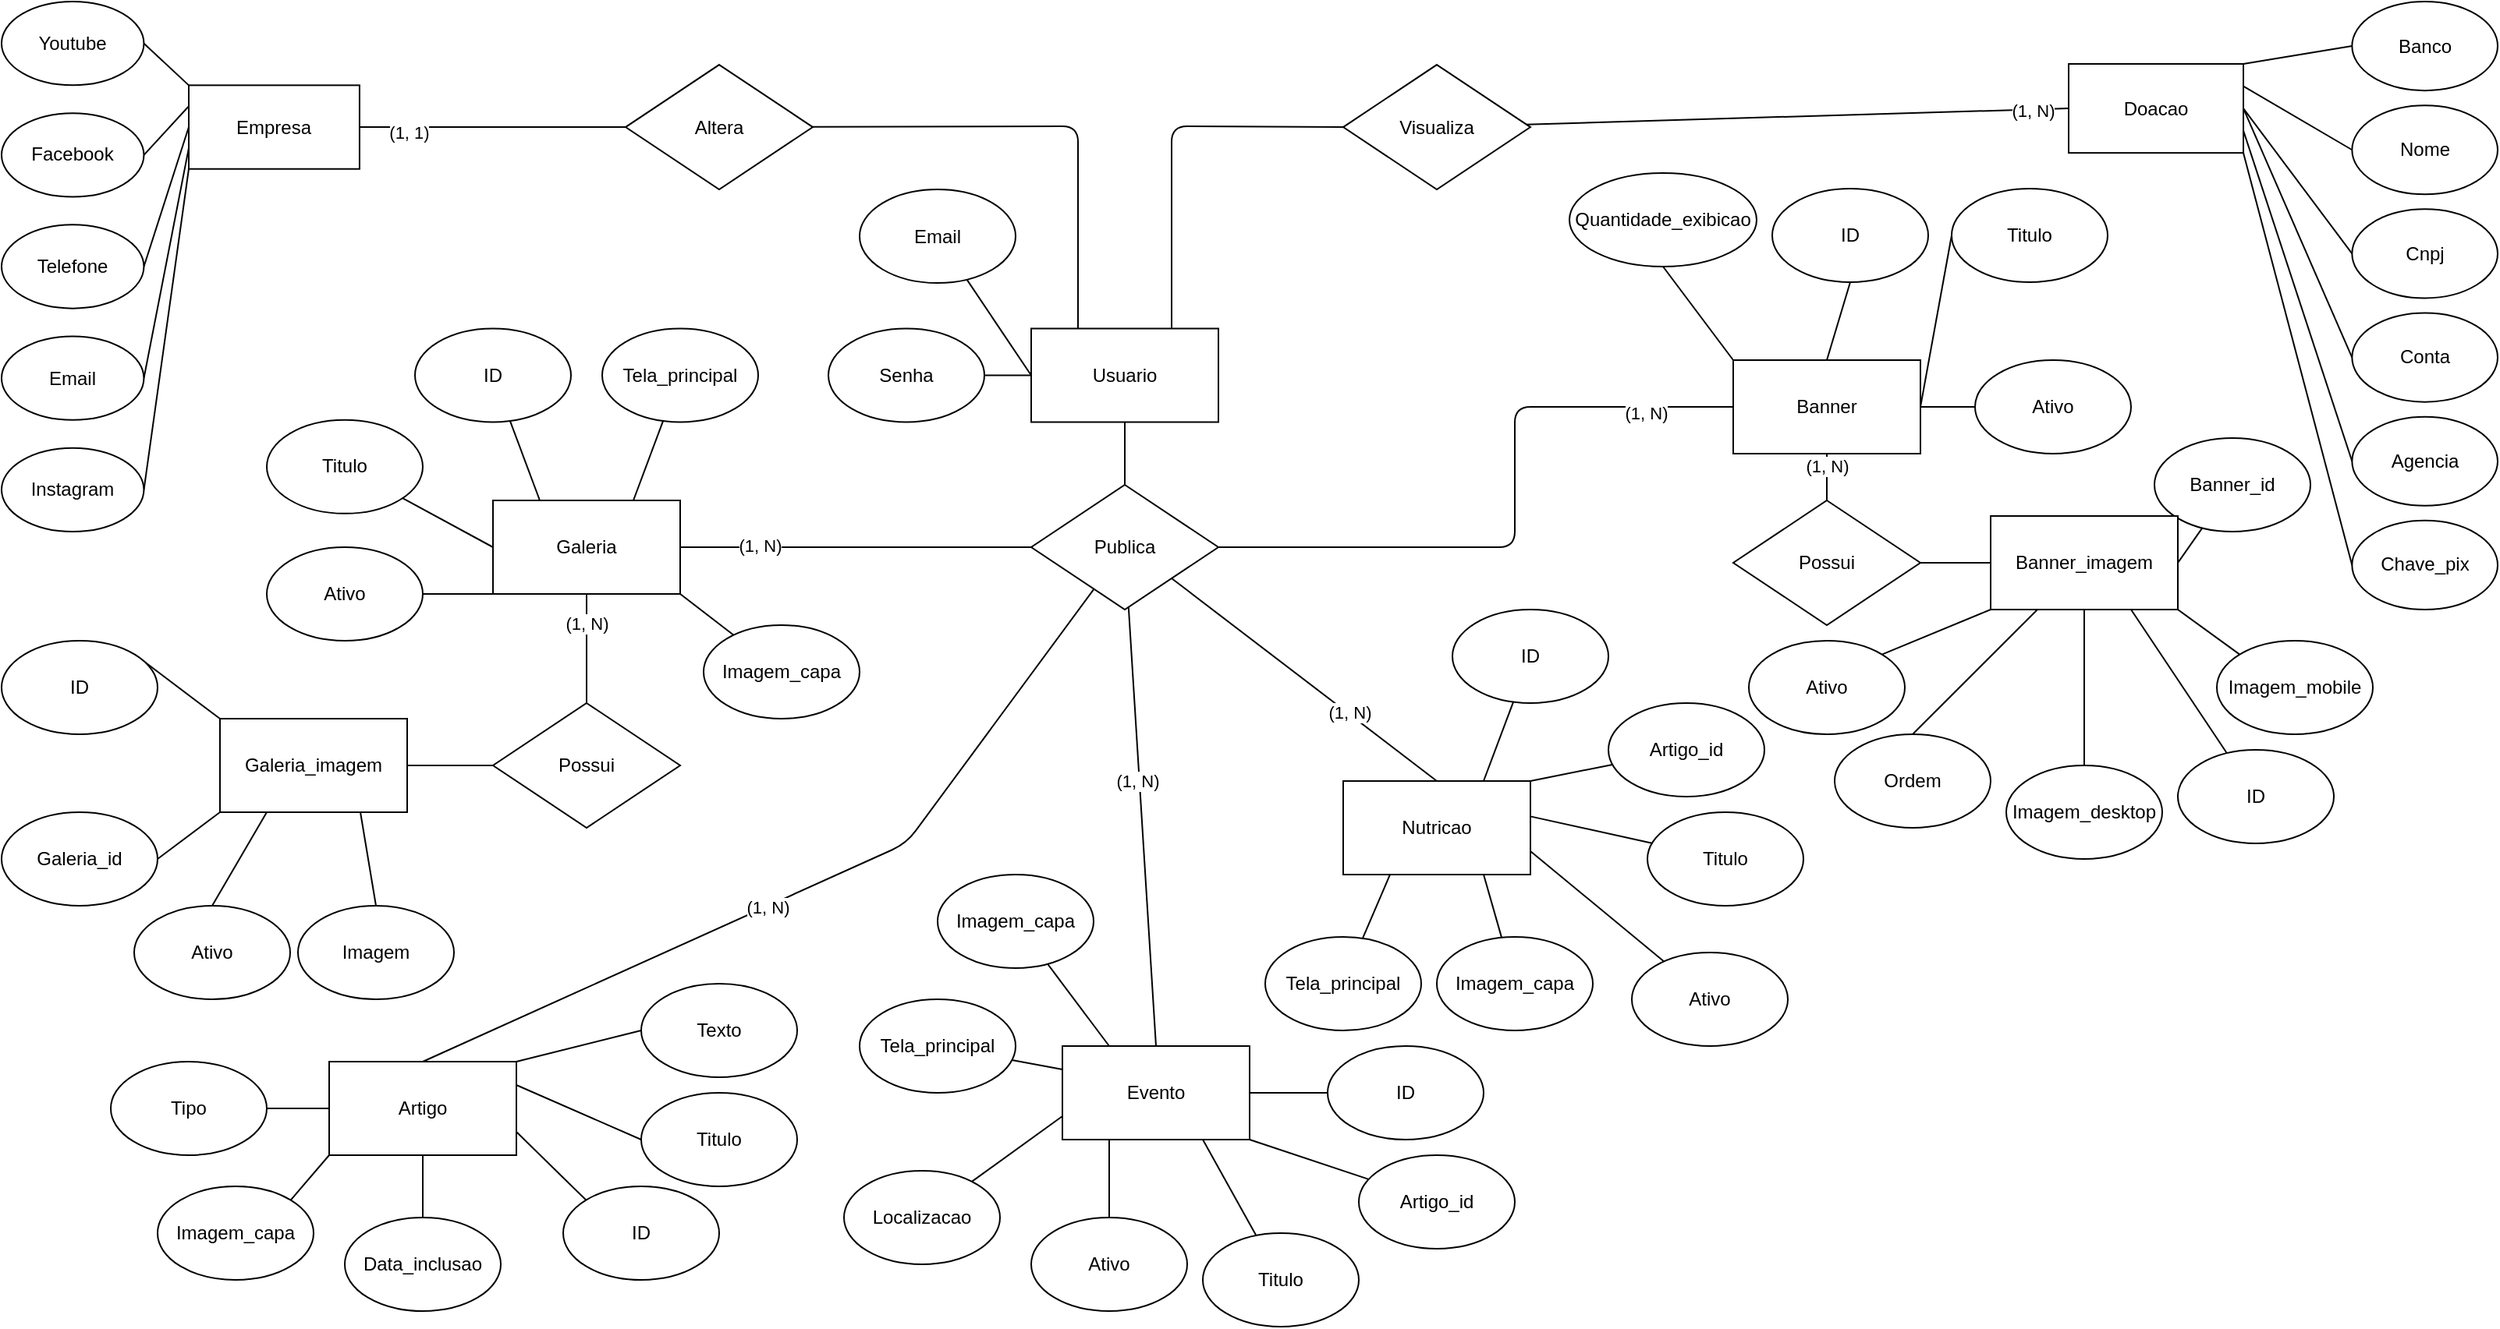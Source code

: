 <mxfile>
    <diagram id="rAY7-EWpKGQxJL65nBbK" name="Page-1">
        <mxGraphModel dx="1733" dy="984" grid="0" gridSize="10" guides="1" tooltips="1" connect="1" arrows="1" fold="1" page="1" pageScale="1" pageWidth="1600" pageHeight="900" math="0" shadow="0">
            <root>
                <mxCell id="0"/>
                <mxCell id="1" parent="0"/>
                <mxCell id="44" value="" style="group" vertex="1" connectable="0" parent="1">
                    <mxGeometry width="270" height="340" as="geometry"/>
                </mxCell>
                <mxCell id="20" value="Empresa" style="rounded=0;whiteSpace=wrap;html=1;" vertex="1" parent="44">
                    <mxGeometry x="119.996" y="53.688" width="109.474" height="53.684" as="geometry"/>
                </mxCell>
                <mxCell id="39" style="edgeStyle=none;html=1;exitX=1;exitY=0.5;exitDx=0;exitDy=0;entryX=0;entryY=0.25;entryDx=0;entryDy=0;endArrow=none;endFill=0;" edge="1" parent="44" source="30" target="20">
                    <mxGeometry relative="1" as="geometry"/>
                </mxCell>
                <mxCell id="30" value="Facebook" style="ellipse;whiteSpace=wrap;html=1;" vertex="1" parent="44">
                    <mxGeometry y="71.579" width="91.228" height="53.684" as="geometry"/>
                </mxCell>
                <mxCell id="38" style="edgeStyle=none;html=1;exitX=1;exitY=0.5;exitDx=0;exitDy=0;entryX=0;entryY=0;entryDx=0;entryDy=0;endArrow=none;endFill=0;" edge="1" parent="44" source="31" target="20">
                    <mxGeometry relative="1" as="geometry"/>
                </mxCell>
                <mxCell id="31" value="Youtube" style="ellipse;whiteSpace=wrap;html=1;" vertex="1" parent="44">
                    <mxGeometry width="91.228" height="53.684" as="geometry"/>
                </mxCell>
                <mxCell id="40" style="edgeStyle=none;html=1;exitX=1;exitY=0.5;exitDx=0;exitDy=0;entryX=0;entryY=0.5;entryDx=0;entryDy=0;endArrow=none;endFill=0;" edge="1" parent="44" source="32" target="20">
                    <mxGeometry relative="1" as="geometry"/>
                </mxCell>
                <mxCell id="32" value="Telefone" style="ellipse;whiteSpace=wrap;html=1;" vertex="1" parent="44">
                    <mxGeometry y="143.158" width="91.228" height="53.684" as="geometry"/>
                </mxCell>
                <mxCell id="41" style="edgeStyle=none;html=1;exitX=1;exitY=0.5;exitDx=0;exitDy=0;entryX=0;entryY=0.75;entryDx=0;entryDy=0;endArrow=none;endFill=0;" edge="1" parent="44" source="33" target="20">
                    <mxGeometry relative="1" as="geometry"/>
                </mxCell>
                <mxCell id="33" value="Email" style="ellipse;whiteSpace=wrap;html=1;" vertex="1" parent="44">
                    <mxGeometry y="214.737" width="91.228" height="53.684" as="geometry"/>
                </mxCell>
                <mxCell id="42" style="edgeStyle=none;html=1;exitX=1;exitY=0.5;exitDx=0;exitDy=0;entryX=0;entryY=1;entryDx=0;entryDy=0;endArrow=none;endFill=0;" edge="1" parent="44" source="29" target="20">
                    <mxGeometry relative="1" as="geometry"/>
                </mxCell>
                <mxCell id="29" value="Instagram" style="ellipse;whiteSpace=wrap;html=1;" vertex="1" parent="44">
                    <mxGeometry y="286.316" width="91.228" height="53.684" as="geometry"/>
                </mxCell>
                <mxCell id="64" value="Titulo" style="ellipse;whiteSpace=wrap;html=1;" vertex="1" parent="44">
                    <mxGeometry x="170" y="268.42" width="100" height="60" as="geometry"/>
                </mxCell>
                <mxCell id="59" value="" style="group" vertex="1" connectable="0" parent="1">
                    <mxGeometry x="1320" width="280" height="390" as="geometry"/>
                </mxCell>
                <mxCell id="19" value="Doacao" style="rounded=0;whiteSpace=wrap;html=1;" vertex="1" parent="59">
                    <mxGeometry x="5.003" y="40.0" width="112" height="57.073" as="geometry"/>
                </mxCell>
                <mxCell id="58" style="edgeStyle=none;html=1;exitX=0;exitY=0.5;exitDx=0;exitDy=0;entryX=1;entryY=1;entryDx=0;entryDy=0;endArrow=none;endFill=0;" edge="1" parent="59" source="46" target="19">
                    <mxGeometry relative="1" as="geometry"/>
                </mxCell>
                <mxCell id="46" value="Chave_pix" style="ellipse;whiteSpace=wrap;html=1;" vertex="1" parent="59">
                    <mxGeometry x="186.667" y="332.927" width="93.333" height="57.073" as="geometry"/>
                </mxCell>
                <mxCell id="57" style="edgeStyle=none;html=1;exitX=0;exitY=0.5;exitDx=0;exitDy=0;entryX=1;entryY=0.75;entryDx=0;entryDy=0;endArrow=none;endFill=0;" edge="1" parent="59" source="47" target="19">
                    <mxGeometry relative="1" as="geometry"/>
                </mxCell>
                <mxCell id="47" value="Agencia" style="ellipse;whiteSpace=wrap;html=1;" vertex="1" parent="59">
                    <mxGeometry x="186.667" y="266.341" width="93.333" height="57.073" as="geometry"/>
                </mxCell>
                <mxCell id="55" style="edgeStyle=none;html=1;exitX=0;exitY=0.5;exitDx=0;exitDy=0;entryX=1;entryY=0.5;entryDx=0;entryDy=0;endArrow=none;endFill=0;" edge="1" parent="59" source="48" target="19">
                    <mxGeometry relative="1" as="geometry"/>
                </mxCell>
                <mxCell id="48" value="Cnpj" style="ellipse;whiteSpace=wrap;html=1;" vertex="1" parent="59">
                    <mxGeometry x="186.667" y="133.171" width="93.333" height="57.073" as="geometry"/>
                </mxCell>
                <mxCell id="54" style="edgeStyle=none;html=1;exitX=0;exitY=0.5;exitDx=0;exitDy=0;entryX=1;entryY=0.25;entryDx=0;entryDy=0;endArrow=none;endFill=0;" edge="1" parent="59" source="50" target="19">
                    <mxGeometry relative="1" as="geometry"/>
                </mxCell>
                <mxCell id="50" value="Nome" style="ellipse;whiteSpace=wrap;html=1;" vertex="1" parent="59">
                    <mxGeometry x="186.667" y="66.585" width="93.333" height="57.073" as="geometry"/>
                </mxCell>
                <mxCell id="56" style="edgeStyle=none;html=1;exitX=0;exitY=0.5;exitDx=0;exitDy=0;endArrow=none;endFill=0;entryX=1;entryY=0.5;entryDx=0;entryDy=0;" edge="1" parent="59" source="51" target="19">
                    <mxGeometry relative="1" as="geometry">
                        <mxPoint x="112" y="218.78" as="targetPoint"/>
                    </mxGeometry>
                </mxCell>
                <mxCell id="51" value="Conta" style="ellipse;whiteSpace=wrap;html=1;" vertex="1" parent="59">
                    <mxGeometry x="186.667" y="199.756" width="93.333" height="57.073" as="geometry"/>
                </mxCell>
                <mxCell id="53" style="edgeStyle=none;html=1;exitX=0;exitY=0.5;exitDx=0;exitDy=0;entryX=1;entryY=0;entryDx=0;entryDy=0;endArrow=none;endFill=0;" edge="1" parent="59" source="52" target="19">
                    <mxGeometry relative="1" as="geometry"/>
                </mxCell>
                <mxCell id="52" value="Banco" style="ellipse;whiteSpace=wrap;html=1;" vertex="1" parent="59">
                    <mxGeometry x="186.667" width="93.333" height="57.073" as="geometry"/>
                </mxCell>
                <mxCell id="49" value="Banner_id" style="ellipse;whiteSpace=wrap;html=1;" vertex="1" parent="59">
                    <mxGeometry x="60.0" y="280" width="100" height="60" as="geometry"/>
                </mxCell>
                <mxCell id="175" style="edgeStyle=none;html=1;exitX=0.75;exitY=0;exitDx=0;exitDy=0;entryX=0;entryY=0.5;entryDx=0;entryDy=0;endArrow=none;endFill=0;" edge="1" parent="1" source="24" target="153">
                    <mxGeometry relative="1" as="geometry">
                        <Array as="points">
                            <mxPoint x="750" y="80"/>
                        </Array>
                    </mxGeometry>
                </mxCell>
                <mxCell id="24" value="Usuario" style="rounded=0;whiteSpace=wrap;html=1;" vertex="1" parent="1">
                    <mxGeometry x="660" y="209.75" width="120" height="60" as="geometry"/>
                </mxCell>
                <mxCell id="149" style="edgeStyle=none;html=1;entryX=0;entryY=0.5;entryDx=0;entryDy=0;endArrow=none;endFill=0;" edge="1" parent="1" source="25" target="24">
                    <mxGeometry relative="1" as="geometry"/>
                </mxCell>
                <mxCell id="25" value="Email" style="ellipse;whiteSpace=wrap;html=1;" vertex="1" parent="1">
                    <mxGeometry x="550" y="120.53" width="100" height="60" as="geometry"/>
                </mxCell>
                <mxCell id="150" style="edgeStyle=none;html=1;entryX=0;entryY=0.5;entryDx=0;entryDy=0;endArrow=none;endFill=0;" edge="1" parent="1" source="26" target="24">
                    <mxGeometry relative="1" as="geometry"/>
                </mxCell>
                <mxCell id="26" value="Senha" style="ellipse;whiteSpace=wrap;html=1;" vertex="1" parent="1">
                    <mxGeometry x="530" y="209.75" width="100" height="60" as="geometry"/>
                </mxCell>
                <mxCell id="146" style="edgeStyle=none;html=1;entryX=0.25;entryY=0;entryDx=0;entryDy=0;endArrow=none;endFill=0;" edge="1" parent="1" source="145" target="24">
                    <mxGeometry relative="1" as="geometry">
                        <Array as="points">
                            <mxPoint x="690" y="80"/>
                        </Array>
                    </mxGeometry>
                </mxCell>
                <mxCell id="147" style="edgeStyle=none;html=1;entryX=1;entryY=0.5;entryDx=0;entryDy=0;endArrow=none;endFill=0;" edge="1" parent="1" source="145" target="20">
                    <mxGeometry relative="1" as="geometry"/>
                </mxCell>
                <mxCell id="151" value="(1, 1)" style="edgeLabel;html=1;align=center;verticalAlign=middle;resizable=0;points=[];" vertex="1" connectable="0" parent="147">
                    <mxGeometry x="0.63" y="3" relative="1" as="geometry">
                        <mxPoint as="offset"/>
                    </mxGeometry>
                </mxCell>
                <mxCell id="145" value="Altera" style="rhombus;whiteSpace=wrap;html=1;" vertex="1" parent="1">
                    <mxGeometry x="400" y="40.53" width="120" height="80" as="geometry"/>
                </mxCell>
                <mxCell id="163" value="" style="edgeStyle=none;html=1;entryX=0.5;entryY=0;entryDx=0;entryDy=0;endArrow=none;endFill=0;exitX=0.5;exitY=1;exitDx=0;exitDy=0;" edge="1" parent="1" source="24" target="162">
                    <mxGeometry relative="1" as="geometry">
                        <mxPoint x="750.0" y="320" as="sourcePoint"/>
                        <mxPoint x="910" y="420" as="targetPoint"/>
                        <Array as="points"/>
                    </mxGeometry>
                </mxCell>
                <mxCell id="169" style="edgeStyle=none;html=1;exitX=1;exitY=0.5;exitDx=0;exitDy=0;entryX=0;entryY=0.5;entryDx=0;entryDy=0;endArrow=none;endFill=0;" edge="1" parent="1" source="162" target="22">
                    <mxGeometry relative="1" as="geometry">
                        <Array as="points">
                            <mxPoint x="970" y="350"/>
                            <mxPoint x="970" y="260"/>
                        </Array>
                    </mxGeometry>
                </mxCell>
                <mxCell id="171" value="(1, N)" style="edgeLabel;html=1;align=center;verticalAlign=middle;resizable=0;points=[];" vertex="1" connectable="0" parent="169">
                    <mxGeometry x="0.734" y="-4" relative="1" as="geometry">
                        <mxPoint as="offset"/>
                    </mxGeometry>
                </mxCell>
                <mxCell id="183" style="edgeStyle=none;html=1;entryX=0.5;entryY=0;entryDx=0;entryDy=0;endArrow=none;endFill=0;" edge="1" parent="1" source="162" target="18">
                    <mxGeometry relative="1" as="geometry">
                        <Array as="points">
                            <mxPoint x="580" y="540"/>
                        </Array>
                    </mxGeometry>
                </mxCell>
                <mxCell id="204" value="(1, N)" style="edgeLabel;html=1;align=center;verticalAlign=middle;resizable=0;points=[];" vertex="1" connectable="0" parent="183">
                    <mxGeometry x="0.107" relative="1" as="geometry">
                        <mxPoint as="offset"/>
                    </mxGeometry>
                </mxCell>
                <mxCell id="187" style="edgeStyle=none;html=1;exitX=1;exitY=1;exitDx=0;exitDy=0;entryX=0.5;entryY=0;entryDx=0;entryDy=0;endArrow=none;endFill=0;" edge="1" parent="1" source="162" target="17">
                    <mxGeometry relative="1" as="geometry"/>
                </mxCell>
                <mxCell id="206" value="(1, N)" style="edgeLabel;html=1;align=center;verticalAlign=middle;resizable=0;points=[];" vertex="1" connectable="0" parent="187">
                    <mxGeometry x="0.33" y="1" relative="1" as="geometry">
                        <mxPoint as="offset"/>
                    </mxGeometry>
                </mxCell>
                <mxCell id="195" style="edgeStyle=none;html=1;entryX=0.5;entryY=0;entryDx=0;entryDy=0;endArrow=none;endFill=0;" edge="1" parent="1" source="162" target="16">
                    <mxGeometry relative="1" as="geometry"/>
                </mxCell>
                <mxCell id="205" value="(1, N)" style="edgeLabel;html=1;align=center;verticalAlign=middle;resizable=0;points=[];" vertex="1" connectable="0" parent="195">
                    <mxGeometry x="-0.213" y="-2" relative="1" as="geometry">
                        <mxPoint as="offset"/>
                    </mxGeometry>
                </mxCell>
                <mxCell id="162" value="Publica" style="rhombus;whiteSpace=wrap;html=1;" vertex="1" parent="1">
                    <mxGeometry x="660" y="310" width="120" height="80" as="geometry"/>
                </mxCell>
                <mxCell id="166" style="edgeStyle=none;html=1;entryX=0;entryY=0.5;entryDx=0;entryDy=0;endArrow=none;endFill=0;exitX=1;exitY=0.5;exitDx=0;exitDy=0;" edge="1" parent="1" source="15" target="162">
                    <mxGeometry relative="1" as="geometry">
                        <mxPoint x="440" y="330" as="sourcePoint"/>
                        <Array as="points"/>
                    </mxGeometry>
                </mxCell>
                <mxCell id="170" value="(1, N)" style="edgeLabel;html=1;align=center;verticalAlign=middle;resizable=0;points=[];" vertex="1" connectable="0" parent="166">
                    <mxGeometry x="-0.549" y="1" relative="1" as="geometry">
                        <mxPoint as="offset"/>
                    </mxGeometry>
                </mxCell>
                <mxCell id="117" style="edgeStyle=none;html=1;exitX=1;exitY=0.5;exitDx=0;exitDy=0;entryX=0;entryY=0.5;entryDx=0;entryDy=0;endArrow=none;endFill=0;" edge="1" parent="1" source="23" target="115">
                    <mxGeometry relative="1" as="geometry"/>
                </mxCell>
                <mxCell id="23" value="Galeria_imagem" style="rounded=0;whiteSpace=wrap;html=1;" vertex="1" parent="1">
                    <mxGeometry x="140" y="460" width="120" height="60" as="geometry"/>
                </mxCell>
                <mxCell id="108" style="edgeStyle=none;html=1;exitX=0.5;exitY=0;exitDx=0;exitDy=0;entryX=0.75;entryY=1;entryDx=0;entryDy=0;endArrow=none;endFill=0;" edge="1" parent="1" source="67" target="23">
                    <mxGeometry relative="1" as="geometry"/>
                </mxCell>
                <mxCell id="67" value="Imagem" style="ellipse;whiteSpace=wrap;html=1;" vertex="1" parent="1">
                    <mxGeometry x="190" y="580" width="100" height="60" as="geometry"/>
                </mxCell>
                <mxCell id="107" style="edgeStyle=none;html=1;exitX=0.5;exitY=0;exitDx=0;exitDy=0;entryX=0.25;entryY=1;entryDx=0;entryDy=0;endArrow=none;endFill=0;" edge="1" parent="1" source="68" target="23">
                    <mxGeometry relative="1" as="geometry"/>
                </mxCell>
                <mxCell id="68" value="Ativo" style="ellipse;whiteSpace=wrap;html=1;" vertex="1" parent="1">
                    <mxGeometry x="85" y="580" width="100" height="60" as="geometry"/>
                </mxCell>
                <mxCell id="106" style="edgeStyle=none;html=1;exitX=1;exitY=0.5;exitDx=0;exitDy=0;entryX=0;entryY=1;entryDx=0;entryDy=0;endArrow=none;endFill=0;" edge="1" parent="1" source="69" target="23">
                    <mxGeometry relative="1" as="geometry"/>
                </mxCell>
                <mxCell id="69" value="Galeria_id" style="ellipse;whiteSpace=wrap;html=1;" vertex="1" parent="1">
                    <mxGeometry y="520" width="100" height="60" as="geometry"/>
                </mxCell>
                <mxCell id="105" style="edgeStyle=none;html=1;exitX=1;exitY=0;exitDx=0;exitDy=0;entryX=0;entryY=0;entryDx=0;entryDy=0;endArrow=none;endFill=0;" edge="1" parent="1" source="70" target="23">
                    <mxGeometry relative="1" as="geometry"/>
                </mxCell>
                <mxCell id="70" value="ID" style="ellipse;whiteSpace=wrap;html=1;" vertex="1" parent="1">
                    <mxGeometry y="410" width="100" height="60" as="geometry"/>
                </mxCell>
                <mxCell id="15" value="Galeria" style="rounded=0;whiteSpace=wrap;html=1;" vertex="1" parent="1">
                    <mxGeometry x="315" y="320" width="120" height="60" as="geometry"/>
                </mxCell>
                <mxCell id="181" style="edgeStyle=none;html=1;entryX=0.25;entryY=0;entryDx=0;entryDy=0;endArrow=none;endFill=0;" edge="1" parent="1" source="60" target="15">
                    <mxGeometry relative="1" as="geometry"/>
                </mxCell>
                <mxCell id="60" value="ID" style="ellipse;whiteSpace=wrap;html=1;" vertex="1" parent="1">
                    <mxGeometry x="265" y="209.75" width="100" height="60" as="geometry"/>
                </mxCell>
                <mxCell id="182" style="edgeStyle=none;html=1;entryX=0.75;entryY=0;entryDx=0;entryDy=0;endArrow=none;endFill=0;" edge="1" parent="1" source="61" target="15">
                    <mxGeometry relative="1" as="geometry"/>
                </mxCell>
                <mxCell id="61" value="Tela_principal" style="ellipse;whiteSpace=wrap;html=1;" vertex="1" parent="1">
                    <mxGeometry x="385" y="209.75" width="100" height="60" as="geometry"/>
                </mxCell>
                <mxCell id="179" style="edgeStyle=none;html=1;entryX=0;entryY=1;entryDx=0;entryDy=0;endArrow=none;endFill=0;" edge="1" parent="1" source="63" target="15">
                    <mxGeometry relative="1" as="geometry"/>
                </mxCell>
                <mxCell id="63" value="Ativo" style="ellipse;whiteSpace=wrap;html=1;" vertex="1" parent="1">
                    <mxGeometry x="170" y="350" width="100" height="60" as="geometry"/>
                </mxCell>
                <mxCell id="178" style="edgeStyle=none;html=1;entryX=1;entryY=1;entryDx=0;entryDy=0;endArrow=none;endFill=0;" edge="1" parent="1" source="62" target="15">
                    <mxGeometry relative="1" as="geometry"/>
                </mxCell>
                <mxCell id="62" value="Imagem_capa" style="ellipse;whiteSpace=wrap;html=1;" vertex="1" parent="1">
                    <mxGeometry x="450" y="400" width="100" height="60" as="geometry"/>
                </mxCell>
                <mxCell id="115" value="Possui" style="rhombus;whiteSpace=wrap;html=1;" vertex="1" parent="1">
                    <mxGeometry x="315" y="450" width="120" height="80" as="geometry"/>
                </mxCell>
                <mxCell id="118" style="edgeStyle=none;html=1;exitX=0.5;exitY=0;exitDx=0;exitDy=0;entryX=0.5;entryY=1;entryDx=0;entryDy=0;endArrow=none;endFill=0;" edge="1" parent="1" source="115" target="15">
                    <mxGeometry relative="1" as="geometry"/>
                </mxCell>
                <mxCell id="119" value="(1, N)" style="edgeLabel;html=1;align=center;verticalAlign=middle;resizable=0;points=[];" vertex="1" connectable="0" parent="118">
                    <mxGeometry x="0.543" relative="1" as="geometry">
                        <mxPoint y="3" as="offset"/>
                    </mxGeometry>
                </mxCell>
                <mxCell id="176" style="edgeStyle=none;html=1;entryX=0;entryY=0.5;entryDx=0;entryDy=0;endArrow=none;endFill=0;" edge="1" parent="1" source="153" target="19">
                    <mxGeometry relative="1" as="geometry"/>
                </mxCell>
                <mxCell id="177" value="(1, N)" style="edgeLabel;html=1;align=center;verticalAlign=middle;resizable=0;points=[];" vertex="1" connectable="0" parent="176">
                    <mxGeometry x="0.863" y="-1" relative="1" as="geometry">
                        <mxPoint as="offset"/>
                    </mxGeometry>
                </mxCell>
                <mxCell id="153" value="Visualiza" style="rhombus;whiteSpace=wrap;html=1;" vertex="1" parent="1">
                    <mxGeometry x="860" y="40.53" width="120" height="80" as="geometry"/>
                </mxCell>
                <mxCell id="137" style="edgeStyle=none;html=1;entryX=1;entryY=0.5;entryDx=0;entryDy=0;endArrow=none;endFill=0;" edge="1" parent="1" source="49" target="21">
                    <mxGeometry relative="1" as="geometry"/>
                </mxCell>
                <mxCell id="80" value="Imagem_mobile" style="ellipse;whiteSpace=wrap;html=1;" vertex="1" parent="1">
                    <mxGeometry x="1420" y="410" width="100" height="60" as="geometry"/>
                </mxCell>
                <mxCell id="139" style="edgeStyle=none;html=1;exitX=0;exitY=0;exitDx=0;exitDy=0;entryX=1;entryY=1;entryDx=0;entryDy=0;endArrow=none;endFill=0;" edge="1" parent="1" source="80" target="21">
                    <mxGeometry relative="1" as="geometry"/>
                </mxCell>
                <mxCell id="81" value="ID" style="ellipse;whiteSpace=wrap;html=1;" vertex="1" parent="1">
                    <mxGeometry x="1395" y="480" width="100" height="60" as="geometry"/>
                </mxCell>
                <mxCell id="136" style="edgeStyle=none;html=1;entryX=0.75;entryY=1;entryDx=0;entryDy=0;endArrow=none;endFill=0;" edge="1" parent="1" source="81" target="21">
                    <mxGeometry relative="1" as="geometry"/>
                </mxCell>
                <mxCell id="131" value="" style="group" vertex="1" connectable="0" parent="1">
                    <mxGeometry x="1125" y="120" width="265" height="290" as="geometry"/>
                </mxCell>
                <mxCell id="74" value="ID" style="ellipse;whiteSpace=wrap;html=1;" vertex="1" parent="131">
                    <mxGeometry x="10" width="100" height="60" as="geometry"/>
                </mxCell>
                <mxCell id="167" value="" style="group" vertex="1" connectable="0" parent="131">
                    <mxGeometry x="-15" y="70" width="275" height="220" as="geometry"/>
                </mxCell>
                <mxCell id="22" value="Banner" style="rounded=0;whiteSpace=wrap;html=1;" vertex="1" parent="167">
                    <mxGeometry y="40" width="120" height="60" as="geometry"/>
                </mxCell>
                <mxCell id="129" style="edgeStyle=none;html=1;exitX=0;exitY=0.5;exitDx=0;exitDy=0;endArrow=none;endFill=0;entryX=1;entryY=0.5;entryDx=0;entryDy=0;" edge="1" parent="167" source="72" target="22">
                    <mxGeometry relative="1" as="geometry">
                        <mxPoint x="100" y="70" as="targetPoint"/>
                    </mxGeometry>
                </mxCell>
                <mxCell id="72" value="Ativo" style="ellipse;whiteSpace=wrap;html=1;" vertex="1" parent="167">
                    <mxGeometry x="155" y="40" width="100" height="60" as="geometry"/>
                </mxCell>
                <mxCell id="134" style="edgeStyle=none;html=1;entryX=0.5;entryY=1;entryDx=0;entryDy=0;endArrow=none;endFill=0;" edge="1" parent="167" source="133" target="22">
                    <mxGeometry relative="1" as="geometry"/>
                </mxCell>
                <mxCell id="142" value="(1, N)" style="edgeLabel;html=1;align=center;verticalAlign=middle;resizable=0;points=[];" vertex="1" connectable="0" parent="134">
                    <mxGeometry x="0.49" relative="1" as="geometry">
                        <mxPoint as="offset"/>
                    </mxGeometry>
                </mxCell>
                <mxCell id="133" value="Possui" style="rhombus;whiteSpace=wrap;html=1;" vertex="1" parent="167">
                    <mxGeometry y="130" width="120" height="80" as="geometry"/>
                </mxCell>
                <mxCell id="21" value="Banner_imagem" style="rounded=0;whiteSpace=wrap;html=1;" vertex="1" parent="167">
                    <mxGeometry x="165" y="140" width="120" height="60" as="geometry"/>
                </mxCell>
                <mxCell id="135" style="edgeStyle=none;html=1;entryX=0;entryY=0.5;entryDx=0;entryDy=0;endArrow=none;endFill=0;" edge="1" parent="167" target="21">
                    <mxGeometry relative="1" as="geometry">
                        <mxPoint x="120" y="170" as="sourcePoint"/>
                    </mxGeometry>
                </mxCell>
                <mxCell id="127" style="edgeStyle=none;html=1;exitX=0.5;exitY=1;exitDx=0;exitDy=0;entryX=0.5;entryY=0;entryDx=0;entryDy=0;endArrow=none;endFill=0;" edge="1" parent="131" source="74" target="22">
                    <mxGeometry relative="1" as="geometry"/>
                </mxCell>
                <mxCell id="73" value="Titulo" style="ellipse;whiteSpace=wrap;html=1;" vertex="1" parent="131">
                    <mxGeometry x="125" width="100" height="60" as="geometry"/>
                </mxCell>
                <mxCell id="128" style="edgeStyle=none;html=1;exitX=0;exitY=0.5;exitDx=0;exitDy=0;entryX=1;entryY=0.5;entryDx=0;entryDy=0;endArrow=none;endFill=0;" edge="1" parent="131" source="73" target="22">
                    <mxGeometry relative="1" as="geometry"/>
                </mxCell>
                <mxCell id="138" style="edgeStyle=none;html=1;exitX=1;exitY=0;exitDx=0;exitDy=0;entryX=0;entryY=1;entryDx=0;entryDy=0;endArrow=none;endFill=0;" edge="1" parent="1" source="77" target="21">
                    <mxGeometry relative="1" as="geometry"/>
                </mxCell>
                <mxCell id="77" value="Ativo" style="ellipse;whiteSpace=wrap;html=1;" vertex="1" parent="1">
                    <mxGeometry x="1120" y="410" width="100" height="60" as="geometry"/>
                </mxCell>
                <mxCell id="141" style="edgeStyle=none;html=1;exitX=0.5;exitY=0;exitDx=0;exitDy=0;entryX=0.25;entryY=1;entryDx=0;entryDy=0;endArrow=none;endFill=0;" edge="1" parent="1" source="78" target="21">
                    <mxGeometry relative="1" as="geometry"/>
                </mxCell>
                <mxCell id="78" value="Ordem" style="ellipse;whiteSpace=wrap;html=1;" vertex="1" parent="1">
                    <mxGeometry x="1175" y="470" width="100" height="60" as="geometry"/>
                </mxCell>
                <mxCell id="140" style="edgeStyle=none;html=1;exitX=0.5;exitY=0;exitDx=0;exitDy=0;entryX=0.5;entryY=1;entryDx=0;entryDy=0;endArrow=none;endFill=0;" edge="1" parent="1" source="79" target="21">
                    <mxGeometry relative="1" as="geometry"/>
                </mxCell>
                <mxCell id="79" value="Imagem_desktop" style="ellipse;whiteSpace=wrap;html=1;" vertex="1" parent="1">
                    <mxGeometry x="1285" y="490" width="100" height="60" as="geometry"/>
                </mxCell>
                <mxCell id="66" value="Quantidade_exibicao" style="ellipse;whiteSpace=wrap;html=1;" vertex="1" parent="1">
                    <mxGeometry x="1005" y="110" width="120" height="60" as="geometry"/>
                </mxCell>
                <mxCell id="130" style="edgeStyle=none;html=1;exitX=0.5;exitY=1;exitDx=0;exitDy=0;entryX=0;entryY=0;entryDx=0;entryDy=0;endArrow=none;endFill=0;" edge="1" parent="1" source="66" target="22">
                    <mxGeometry relative="1" as="geometry"/>
                </mxCell>
                <mxCell id="180" style="edgeStyle=none;html=1;entryX=0;entryY=0.5;entryDx=0;entryDy=0;endArrow=none;endFill=0;" edge="1" parent="1" source="64" target="15">
                    <mxGeometry relative="1" as="geometry"/>
                </mxCell>
                <mxCell id="186" value="" style="group" vertex="1" connectable="0" parent="1">
                    <mxGeometry x="70" y="630" width="440" height="210" as="geometry"/>
                </mxCell>
                <mxCell id="18" value="Artigo" style="rounded=0;whiteSpace=wrap;html=1;" vertex="1" parent="186">
                    <mxGeometry x="140" y="50" width="120" height="60" as="geometry"/>
                </mxCell>
                <mxCell id="160" style="edgeStyle=none;html=1;exitX=0.5;exitY=0;exitDx=0;exitDy=0;entryX=0.5;entryY=1;entryDx=0;entryDy=0;endArrow=none;endFill=0;" edge="1" parent="186" source="76" target="18">
                    <mxGeometry relative="1" as="geometry"/>
                </mxCell>
                <mxCell id="159" style="edgeStyle=none;html=1;exitX=0;exitY=0.5;exitDx=0;exitDy=0;endArrow=none;endFill=0;" edge="1" parent="186" source="91">
                    <mxGeometry relative="1" as="geometry">
                        <mxPoint x="260" y="65" as="targetPoint"/>
                    </mxGeometry>
                </mxCell>
                <mxCell id="157" style="edgeStyle=none;html=1;exitX=0;exitY=0;exitDx=0;exitDy=0;entryX=1;entryY=0.75;entryDx=0;entryDy=0;endArrow=none;endFill=0;" edge="1" parent="186" source="92" target="18">
                    <mxGeometry relative="1" as="geometry"/>
                </mxCell>
                <mxCell id="156" style="edgeStyle=none;html=1;exitX=1;exitY=0;exitDx=0;exitDy=0;entryX=0;entryY=1;entryDx=0;entryDy=0;endArrow=none;endFill=0;" edge="1" parent="186" source="93" target="18">
                    <mxGeometry relative="1" as="geometry"/>
                </mxCell>
                <mxCell id="155" style="edgeStyle=none;html=1;exitX=1;exitY=0.5;exitDx=0;exitDy=0;entryX=0;entryY=0.5;entryDx=0;entryDy=0;endArrow=none;endFill=0;" edge="1" parent="186" source="94" target="18">
                    <mxGeometry relative="1" as="geometry"/>
                </mxCell>
                <mxCell id="158" style="edgeStyle=none;html=1;exitX=0;exitY=0.5;exitDx=0;exitDy=0;entryX=1;entryY=0;entryDx=0;entryDy=0;endArrow=none;endFill=0;" edge="1" parent="186" source="95" target="18">
                    <mxGeometry relative="1" as="geometry"/>
                </mxCell>
                <mxCell id="76" value="Data_inclusao" style="ellipse;whiteSpace=wrap;html=1;" vertex="1" parent="186">
                    <mxGeometry x="150" y="150" width="100" height="60" as="geometry"/>
                </mxCell>
                <mxCell id="91" value="Titulo" style="ellipse;whiteSpace=wrap;html=1;" vertex="1" parent="186">
                    <mxGeometry x="340" y="70" width="100" height="60" as="geometry"/>
                </mxCell>
                <mxCell id="92" value="ID" style="ellipse;whiteSpace=wrap;html=1;" vertex="1" parent="186">
                    <mxGeometry x="290" y="130" width="100" height="60" as="geometry"/>
                </mxCell>
                <mxCell id="93" value="Imagem_capa" style="ellipse;whiteSpace=wrap;html=1;" vertex="1" parent="186">
                    <mxGeometry x="30" y="130" width="100" height="60" as="geometry"/>
                </mxCell>
                <mxCell id="94" value="Tipo" style="ellipse;whiteSpace=wrap;html=1;" vertex="1" parent="186">
                    <mxGeometry y="50" width="100" height="60" as="geometry"/>
                </mxCell>
                <mxCell id="95" value="Texto" style="ellipse;whiteSpace=wrap;html=1;" vertex="1" parent="186">
                    <mxGeometry x="340" width="100" height="60" as="geometry"/>
                </mxCell>
                <mxCell id="194" value="" style="group" vertex="1" connectable="0" parent="1">
                    <mxGeometry x="810" y="390" width="345" height="280" as="geometry"/>
                </mxCell>
                <mxCell id="17" value="Nutricao" style="rounded=0;whiteSpace=wrap;html=1;" vertex="1" parent="194">
                    <mxGeometry x="50" y="110" width="120" height="60" as="geometry"/>
                </mxCell>
                <mxCell id="190" style="edgeStyle=none;html=1;entryX=1;entryY=0.378;entryDx=0;entryDy=0;entryPerimeter=0;endArrow=none;endFill=0;" edge="1" parent="194" source="83" target="17">
                    <mxGeometry relative="1" as="geometry"/>
                </mxCell>
                <mxCell id="83" value="Titulo" style="ellipse;whiteSpace=wrap;html=1;" vertex="1" parent="194">
                    <mxGeometry x="245" y="130" width="100" height="60" as="geometry"/>
                </mxCell>
                <mxCell id="189" style="edgeStyle=none;html=1;entryX=1;entryY=0;entryDx=0;entryDy=0;endArrow=none;endFill=0;" edge="1" parent="194" source="84" target="17">
                    <mxGeometry relative="1" as="geometry"/>
                </mxCell>
                <mxCell id="84" value="Artigo_id" style="ellipse;whiteSpace=wrap;html=1;" vertex="1" parent="194">
                    <mxGeometry x="220" y="60" width="100" height="60" as="geometry"/>
                </mxCell>
                <mxCell id="188" style="edgeStyle=none;html=1;entryX=0.75;entryY=0;entryDx=0;entryDy=0;endArrow=none;endFill=0;" edge="1" parent="194" source="85" target="17">
                    <mxGeometry relative="1" as="geometry"/>
                </mxCell>
                <mxCell id="85" value="ID" style="ellipse;whiteSpace=wrap;html=1;" vertex="1" parent="194">
                    <mxGeometry x="120" width="100" height="60" as="geometry"/>
                </mxCell>
                <mxCell id="191" style="edgeStyle=none;html=1;entryX=1;entryY=0.75;entryDx=0;entryDy=0;endArrow=none;endFill=0;" edge="1" parent="194" source="86" target="17">
                    <mxGeometry relative="1" as="geometry"/>
                </mxCell>
                <mxCell id="86" value="Ativo" style="ellipse;whiteSpace=wrap;html=1;" vertex="1" parent="194">
                    <mxGeometry x="235" y="220" width="100" height="60" as="geometry"/>
                </mxCell>
                <mxCell id="192" style="edgeStyle=none;html=1;entryX=0.75;entryY=1;entryDx=0;entryDy=0;endArrow=none;endFill=0;" edge="1" parent="194" source="87" target="17">
                    <mxGeometry relative="1" as="geometry"/>
                </mxCell>
                <mxCell id="87" value="Imagem_capa" style="ellipse;whiteSpace=wrap;html=1;" vertex="1" parent="194">
                    <mxGeometry x="110" y="210" width="100" height="60" as="geometry"/>
                </mxCell>
                <mxCell id="193" style="edgeStyle=none;html=1;entryX=0.25;entryY=1;entryDx=0;entryDy=0;endArrow=none;endFill=0;" edge="1" parent="194" source="88" target="17">
                    <mxGeometry relative="1" as="geometry"/>
                </mxCell>
                <mxCell id="88" value="Tela_principal" style="ellipse;whiteSpace=wrap;html=1;" vertex="1" parent="194">
                    <mxGeometry y="210" width="100" height="60" as="geometry"/>
                </mxCell>
                <mxCell id="16" value="Evento" style="rounded=0;whiteSpace=wrap;html=1;" vertex="1" parent="1">
                    <mxGeometry x="680" y="670" width="120" height="60" as="geometry"/>
                </mxCell>
                <mxCell id="201" style="edgeStyle=none;html=1;entryX=1;entryY=1;entryDx=0;entryDy=0;endArrow=none;endFill=0;" edge="1" parent="1" source="89" target="16">
                    <mxGeometry relative="1" as="geometry"/>
                </mxCell>
                <mxCell id="89" value="Artigo_id" style="ellipse;whiteSpace=wrap;html=1;" vertex="1" parent="1">
                    <mxGeometry x="870" y="740" width="100" height="60" as="geometry"/>
                </mxCell>
                <mxCell id="202" style="edgeStyle=none;html=1;entryX=1;entryY=0.5;entryDx=0;entryDy=0;endArrow=none;endFill=0;" edge="1" parent="1" source="97" target="16">
                    <mxGeometry relative="1" as="geometry"/>
                </mxCell>
                <mxCell id="97" value="ID" style="ellipse;whiteSpace=wrap;html=1;" vertex="1" parent="1">
                    <mxGeometry x="850" y="670" width="100" height="60" as="geometry"/>
                </mxCell>
                <mxCell id="200" style="edgeStyle=none;html=1;entryX=0.75;entryY=1;entryDx=0;entryDy=0;endArrow=none;endFill=0;" edge="1" parent="1" source="98" target="16">
                    <mxGeometry relative="1" as="geometry"/>
                </mxCell>
                <mxCell id="98" value="Titulo" style="ellipse;whiteSpace=wrap;html=1;" vertex="1" parent="1">
                    <mxGeometry x="770" y="790" width="100" height="60" as="geometry"/>
                </mxCell>
                <mxCell id="198" style="edgeStyle=none;html=1;entryX=0;entryY=0.75;entryDx=0;entryDy=0;endArrow=none;endFill=0;" edge="1" parent="1" source="100" target="16">
                    <mxGeometry relative="1" as="geometry"/>
                </mxCell>
                <mxCell id="100" value="Localizacao" style="ellipse;whiteSpace=wrap;html=1;" vertex="1" parent="1">
                    <mxGeometry x="540" y="750" width="100" height="60" as="geometry"/>
                </mxCell>
                <mxCell id="197" style="edgeStyle=none;html=1;entryX=0;entryY=0.25;entryDx=0;entryDy=0;endArrow=none;endFill=0;" edge="1" parent="1" source="101" target="16">
                    <mxGeometry relative="1" as="geometry"/>
                </mxCell>
                <mxCell id="101" value="Tela_principal" style="ellipse;whiteSpace=wrap;html=1;" vertex="1" parent="1">
                    <mxGeometry x="550" y="640" width="100" height="60" as="geometry"/>
                </mxCell>
                <mxCell id="199" style="edgeStyle=none;html=1;entryX=0.25;entryY=1;entryDx=0;entryDy=0;endArrow=none;endFill=0;" edge="1" parent="1" source="102" target="16">
                    <mxGeometry relative="1" as="geometry"/>
                </mxCell>
                <mxCell id="102" value="Ativo" style="ellipse;whiteSpace=wrap;html=1;" vertex="1" parent="1">
                    <mxGeometry x="660" y="780" width="100" height="60" as="geometry"/>
                </mxCell>
                <mxCell id="196" style="edgeStyle=none;html=1;entryX=0.25;entryY=0;entryDx=0;entryDy=0;endArrow=none;endFill=0;" edge="1" parent="1" source="103" target="16">
                    <mxGeometry relative="1" as="geometry"/>
                </mxCell>
                <mxCell id="103" value="Imagem_capa" style="ellipse;whiteSpace=wrap;html=1;" vertex="1" parent="1">
                    <mxGeometry x="600" y="560" width="100" height="60" as="geometry"/>
                </mxCell>
            </root>
        </mxGraphModel>
    </diagram>
</mxfile>
